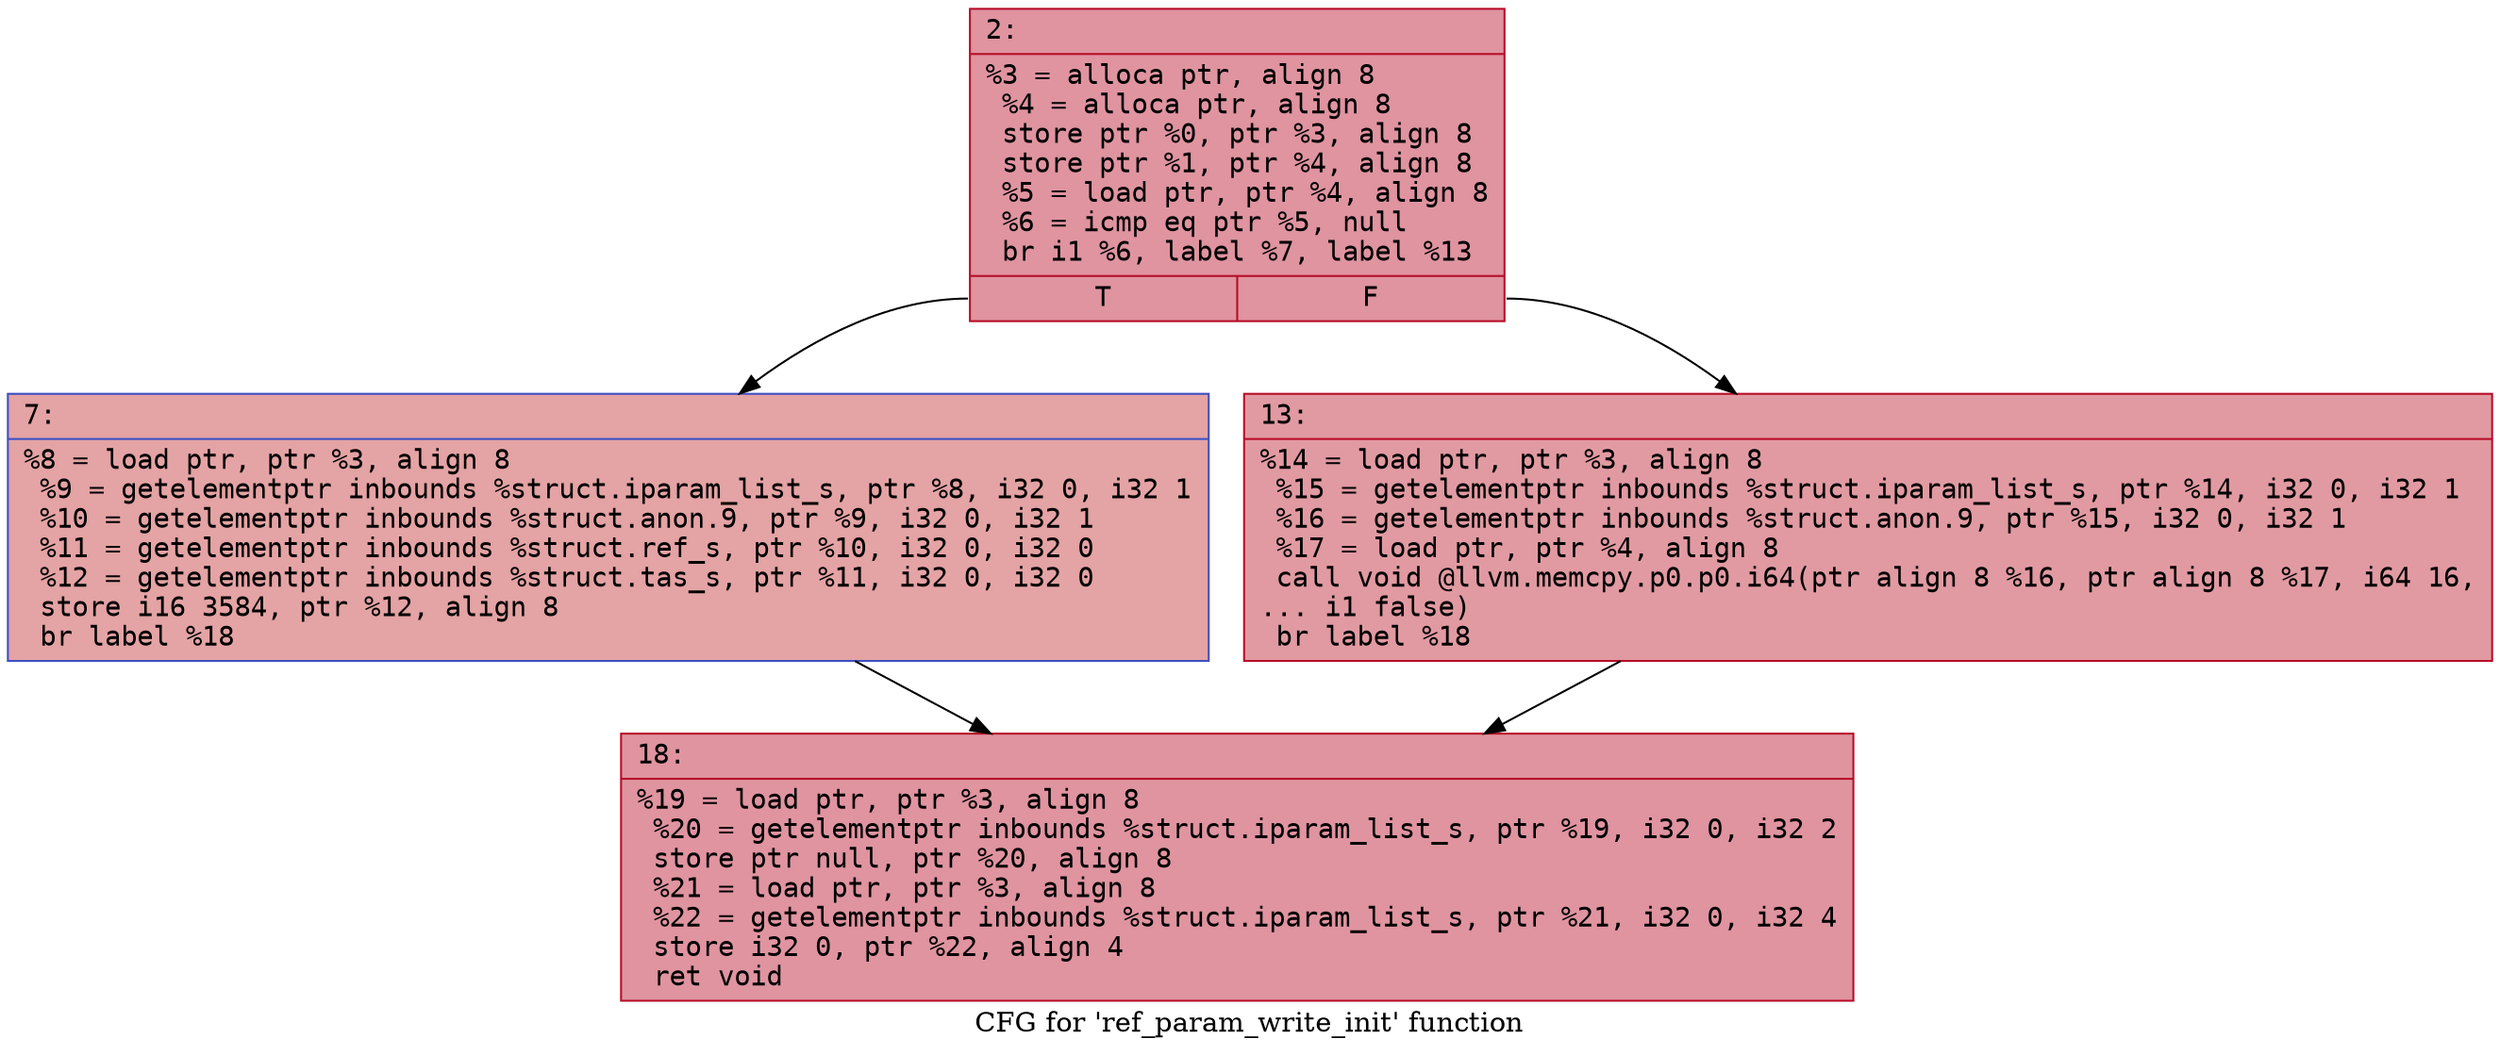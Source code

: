digraph "CFG for 'ref_param_write_init' function" {
	label="CFG for 'ref_param_write_init' function";

	Node0x6000017ae5d0 [shape=record,color="#b70d28ff", style=filled, fillcolor="#b70d2870" fontname="Courier",label="{2:\l|  %3 = alloca ptr, align 8\l  %4 = alloca ptr, align 8\l  store ptr %0, ptr %3, align 8\l  store ptr %1, ptr %4, align 8\l  %5 = load ptr, ptr %4, align 8\l  %6 = icmp eq ptr %5, null\l  br i1 %6, label %7, label %13\l|{<s0>T|<s1>F}}"];
	Node0x6000017ae5d0:s0 -> Node0x6000017ae620[tooltip="2 -> 7\nProbability 37.50%" ];
	Node0x6000017ae5d0:s1 -> Node0x6000017ae670[tooltip="2 -> 13\nProbability 62.50%" ];
	Node0x6000017ae620 [shape=record,color="#3d50c3ff", style=filled, fillcolor="#c32e3170" fontname="Courier",label="{7:\l|  %8 = load ptr, ptr %3, align 8\l  %9 = getelementptr inbounds %struct.iparam_list_s, ptr %8, i32 0, i32 1\l  %10 = getelementptr inbounds %struct.anon.9, ptr %9, i32 0, i32 1\l  %11 = getelementptr inbounds %struct.ref_s, ptr %10, i32 0, i32 0\l  %12 = getelementptr inbounds %struct.tas_s, ptr %11, i32 0, i32 0\l  store i16 3584, ptr %12, align 8\l  br label %18\l}"];
	Node0x6000017ae620 -> Node0x6000017ae6c0[tooltip="7 -> 18\nProbability 100.00%" ];
	Node0x6000017ae670 [shape=record,color="#b70d28ff", style=filled, fillcolor="#bb1b2c70" fontname="Courier",label="{13:\l|  %14 = load ptr, ptr %3, align 8\l  %15 = getelementptr inbounds %struct.iparam_list_s, ptr %14, i32 0, i32 1\l  %16 = getelementptr inbounds %struct.anon.9, ptr %15, i32 0, i32 1\l  %17 = load ptr, ptr %4, align 8\l  call void @llvm.memcpy.p0.p0.i64(ptr align 8 %16, ptr align 8 %17, i64 16,\l... i1 false)\l  br label %18\l}"];
	Node0x6000017ae670 -> Node0x6000017ae6c0[tooltip="13 -> 18\nProbability 100.00%" ];
	Node0x6000017ae6c0 [shape=record,color="#b70d28ff", style=filled, fillcolor="#b70d2870" fontname="Courier",label="{18:\l|  %19 = load ptr, ptr %3, align 8\l  %20 = getelementptr inbounds %struct.iparam_list_s, ptr %19, i32 0, i32 2\l  store ptr null, ptr %20, align 8\l  %21 = load ptr, ptr %3, align 8\l  %22 = getelementptr inbounds %struct.iparam_list_s, ptr %21, i32 0, i32 4\l  store i32 0, ptr %22, align 4\l  ret void\l}"];
}
